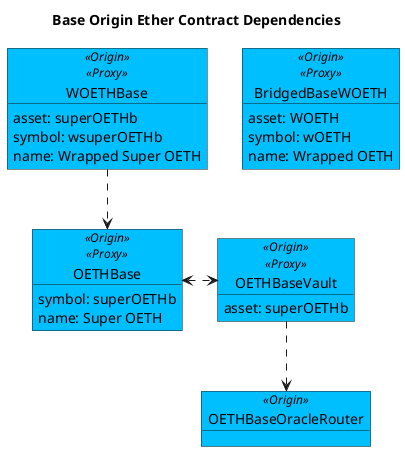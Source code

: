 @startuml

!$originColor = DeepSkyBlue
' !$originColor = WhiteSmoke
!$newColor = LightGreen
!$changedColor = Orange
!$thirdPartyColor = WhiteSmoke

' legend
' blue - Origin
' ' green - new
' ' orange - changed
' white - 3rd Party
' end legend

title "Base Origin Ether Contract Dependencies"


object "BridgedBaseWOETH" as bridged <<Origin>><<Proxy>> #$originColor {
    asset: WOETH
    symbol: wOETH
    name: Wrapped OETH
}

object "WOETHBase" as woeth <<Origin>><<Proxy>> #$originColor {
    asset: superOETHb
    symbol: wsuperOETHb
    name: Wrapped Super OETH
}

object "OETHBase" as oeth <<Origin>><<Proxy>> #$originColor {
    symbol: superOETHb
    name: Super OETH
}

object "OETHBaseVault" as oethv <<Origin>><<Proxy>> #$originColor {
asset: superOETHb
}

' Oracle
object "OETHBaseOracleRouter" as oracle <<Origin>> #$originColor {
}

woeth ..> oeth
oeth <.> oethv
oethv ..> oracle


@enduml